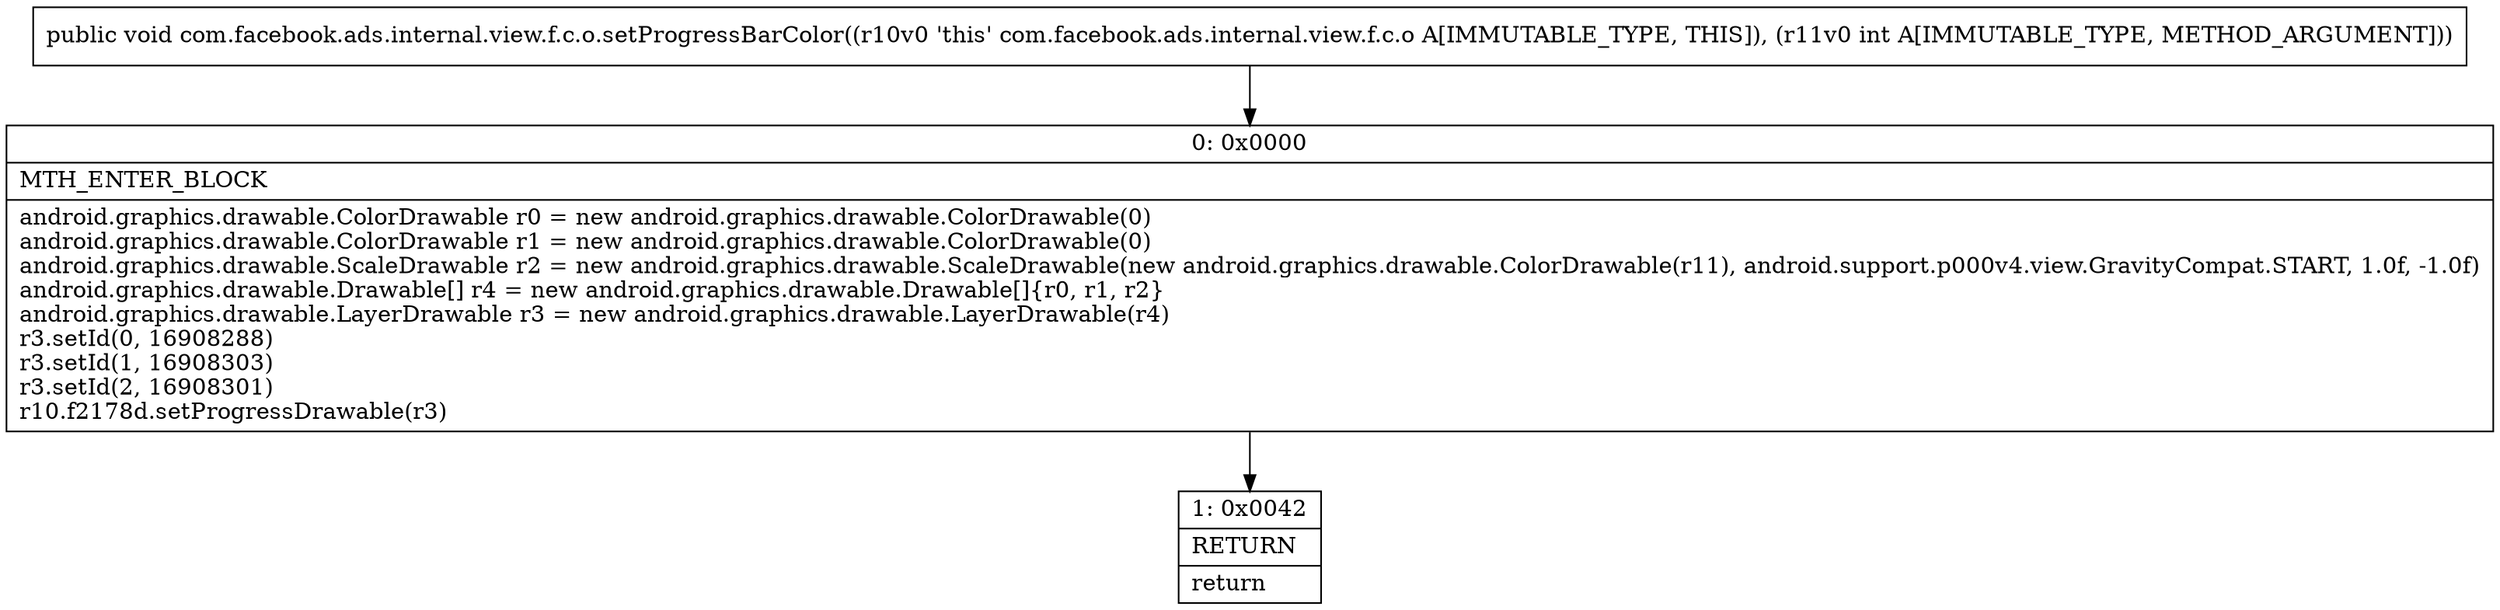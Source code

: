 digraph "CFG forcom.facebook.ads.internal.view.f.c.o.setProgressBarColor(I)V" {
Node_0 [shape=record,label="{0\:\ 0x0000|MTH_ENTER_BLOCK\l|android.graphics.drawable.ColorDrawable r0 = new android.graphics.drawable.ColorDrawable(0)\landroid.graphics.drawable.ColorDrawable r1 = new android.graphics.drawable.ColorDrawable(0)\landroid.graphics.drawable.ScaleDrawable r2 = new android.graphics.drawable.ScaleDrawable(new android.graphics.drawable.ColorDrawable(r11), android.support.p000v4.view.GravityCompat.START, 1.0f, \-1.0f)\landroid.graphics.drawable.Drawable[] r4 = new android.graphics.drawable.Drawable[]\{r0, r1, r2\}\landroid.graphics.drawable.LayerDrawable r3 = new android.graphics.drawable.LayerDrawable(r4)\lr3.setId(0, 16908288)\lr3.setId(1, 16908303)\lr3.setId(2, 16908301)\lr10.f2178d.setProgressDrawable(r3)\l}"];
Node_1 [shape=record,label="{1\:\ 0x0042|RETURN\l|return\l}"];
MethodNode[shape=record,label="{public void com.facebook.ads.internal.view.f.c.o.setProgressBarColor((r10v0 'this' com.facebook.ads.internal.view.f.c.o A[IMMUTABLE_TYPE, THIS]), (r11v0 int A[IMMUTABLE_TYPE, METHOD_ARGUMENT])) }"];
MethodNode -> Node_0;
Node_0 -> Node_1;
}

